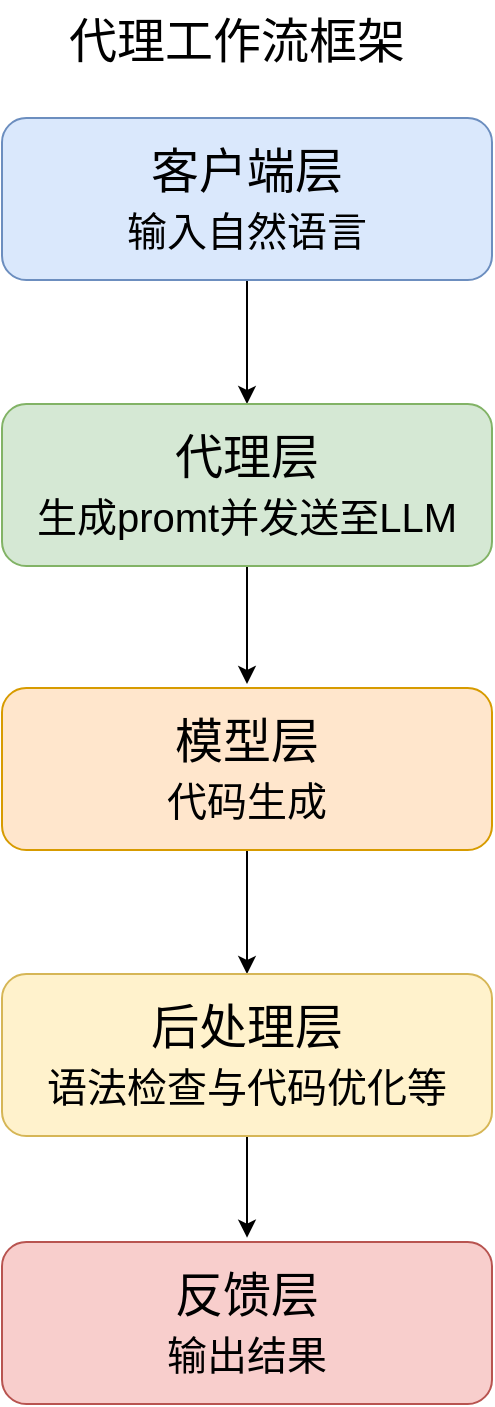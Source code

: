 <mxfile version="24.8.6">
  <diagram name="第 1 页" id="FQmOe7GBnDUOK7SbYKWL">
    <mxGraphModel dx="1744" dy="894" grid="0" gridSize="10" guides="1" tooltips="1" connect="1" arrows="1" fold="1" page="1" pageScale="1" pageWidth="4681" pageHeight="3300" math="0" shadow="0">
      <root>
        <mxCell id="0" />
        <mxCell id="1" parent="0" />
        <mxCell id="_hWgJsVgFeEouT8aaZ2a-16" style="edgeStyle=orthogonalEdgeStyle;rounded=0;orthogonalLoop=1;jettySize=auto;html=1;entryX=0.5;entryY=0;entryDx=0;entryDy=0;" edge="1" parent="1" source="_hWgJsVgFeEouT8aaZ2a-1" target="_hWgJsVgFeEouT8aaZ2a-2">
          <mxGeometry relative="1" as="geometry" />
        </mxCell>
        <mxCell id="_hWgJsVgFeEouT8aaZ2a-1" value="客户端层&lt;div&gt;&lt;font style=&quot;font-size: 20px;&quot;&gt;输入自然语言&lt;/font&gt;&lt;/div&gt;" style="rounded=1;whiteSpace=wrap;html=1;fontSize=24;fillColor=#dae8fc;strokeColor=#6c8ebf;" vertex="1" parent="1">
          <mxGeometry x="473" y="283" width="245" height="81" as="geometry" />
        </mxCell>
        <mxCell id="_hWgJsVgFeEouT8aaZ2a-17" style="edgeStyle=orthogonalEdgeStyle;rounded=0;orthogonalLoop=1;jettySize=auto;html=1;" edge="1" parent="1" source="_hWgJsVgFeEouT8aaZ2a-2">
          <mxGeometry relative="1" as="geometry">
            <mxPoint x="595.5" y="565.961" as="targetPoint" />
          </mxGeometry>
        </mxCell>
        <mxCell id="_hWgJsVgFeEouT8aaZ2a-2" value="代理层&lt;div&gt;&lt;font style=&quot;font-size: 20px;&quot;&gt;生成promt并发送至LLM&lt;/font&gt;&lt;/div&gt;" style="rounded=1;whiteSpace=wrap;html=1;fontSize=24;fillColor=#d5e8d4;strokeColor=#82b366;" vertex="1" parent="1">
          <mxGeometry x="473" y="426" width="245" height="81" as="geometry" />
        </mxCell>
        <mxCell id="_hWgJsVgFeEouT8aaZ2a-12" style="edgeStyle=orthogonalEdgeStyle;rounded=0;orthogonalLoop=1;jettySize=auto;html=1;entryX=0.5;entryY=0;entryDx=0;entryDy=0;" edge="1" parent="1" source="_hWgJsVgFeEouT8aaZ2a-3" target="_hWgJsVgFeEouT8aaZ2a-5">
          <mxGeometry relative="1" as="geometry" />
        </mxCell>
        <mxCell id="_hWgJsVgFeEouT8aaZ2a-3" value="模型层&lt;div&gt;&lt;font style=&quot;font-size: 20px;&quot;&gt;代码生成&lt;/font&gt;&lt;/div&gt;" style="rounded=1;whiteSpace=wrap;html=1;fontSize=24;fillColor=#ffe6cc;strokeColor=#d79b00;" vertex="1" parent="1">
          <mxGeometry x="473" y="568" width="245" height="81" as="geometry" />
        </mxCell>
        <mxCell id="_hWgJsVgFeEouT8aaZ2a-4" value="反馈层&lt;div&gt;&lt;span style=&quot;font-size: 20px;&quot;&gt;输出结果&lt;/span&gt;&lt;/div&gt;" style="rounded=1;whiteSpace=wrap;html=1;fontSize=24;fillColor=#f8cecc;strokeColor=#b85450;" vertex="1" parent="1">
          <mxGeometry x="473" y="845" width="245" height="81" as="geometry" />
        </mxCell>
        <mxCell id="_hWgJsVgFeEouT8aaZ2a-13" style="edgeStyle=orthogonalEdgeStyle;rounded=0;orthogonalLoop=1;jettySize=auto;html=1;" edge="1" parent="1" source="_hWgJsVgFeEouT8aaZ2a-5">
          <mxGeometry relative="1" as="geometry">
            <mxPoint x="595.5" y="842.824" as="targetPoint" />
          </mxGeometry>
        </mxCell>
        <mxCell id="_hWgJsVgFeEouT8aaZ2a-5" value="后处理层&lt;div&gt;&lt;span style=&quot;font-size: 20px;&quot;&gt;语法检查与代码优化等&lt;/span&gt;&lt;/div&gt;" style="rounded=1;whiteSpace=wrap;html=1;fontSize=24;fillColor=#fff2cc;strokeColor=#d6b656;" vertex="1" parent="1">
          <mxGeometry x="473" y="711" width="245" height="81" as="geometry" />
        </mxCell>
        <mxCell id="_hWgJsVgFeEouT8aaZ2a-18" value="代理工作流框架" style="text;html=1;align=center;verticalAlign=middle;resizable=0;points=[];autosize=1;strokeColor=none;fillColor=none;fontSize=24;" vertex="1" parent="1">
          <mxGeometry x="497" y="224" width="186" height="41" as="geometry" />
        </mxCell>
      </root>
    </mxGraphModel>
  </diagram>
</mxfile>
